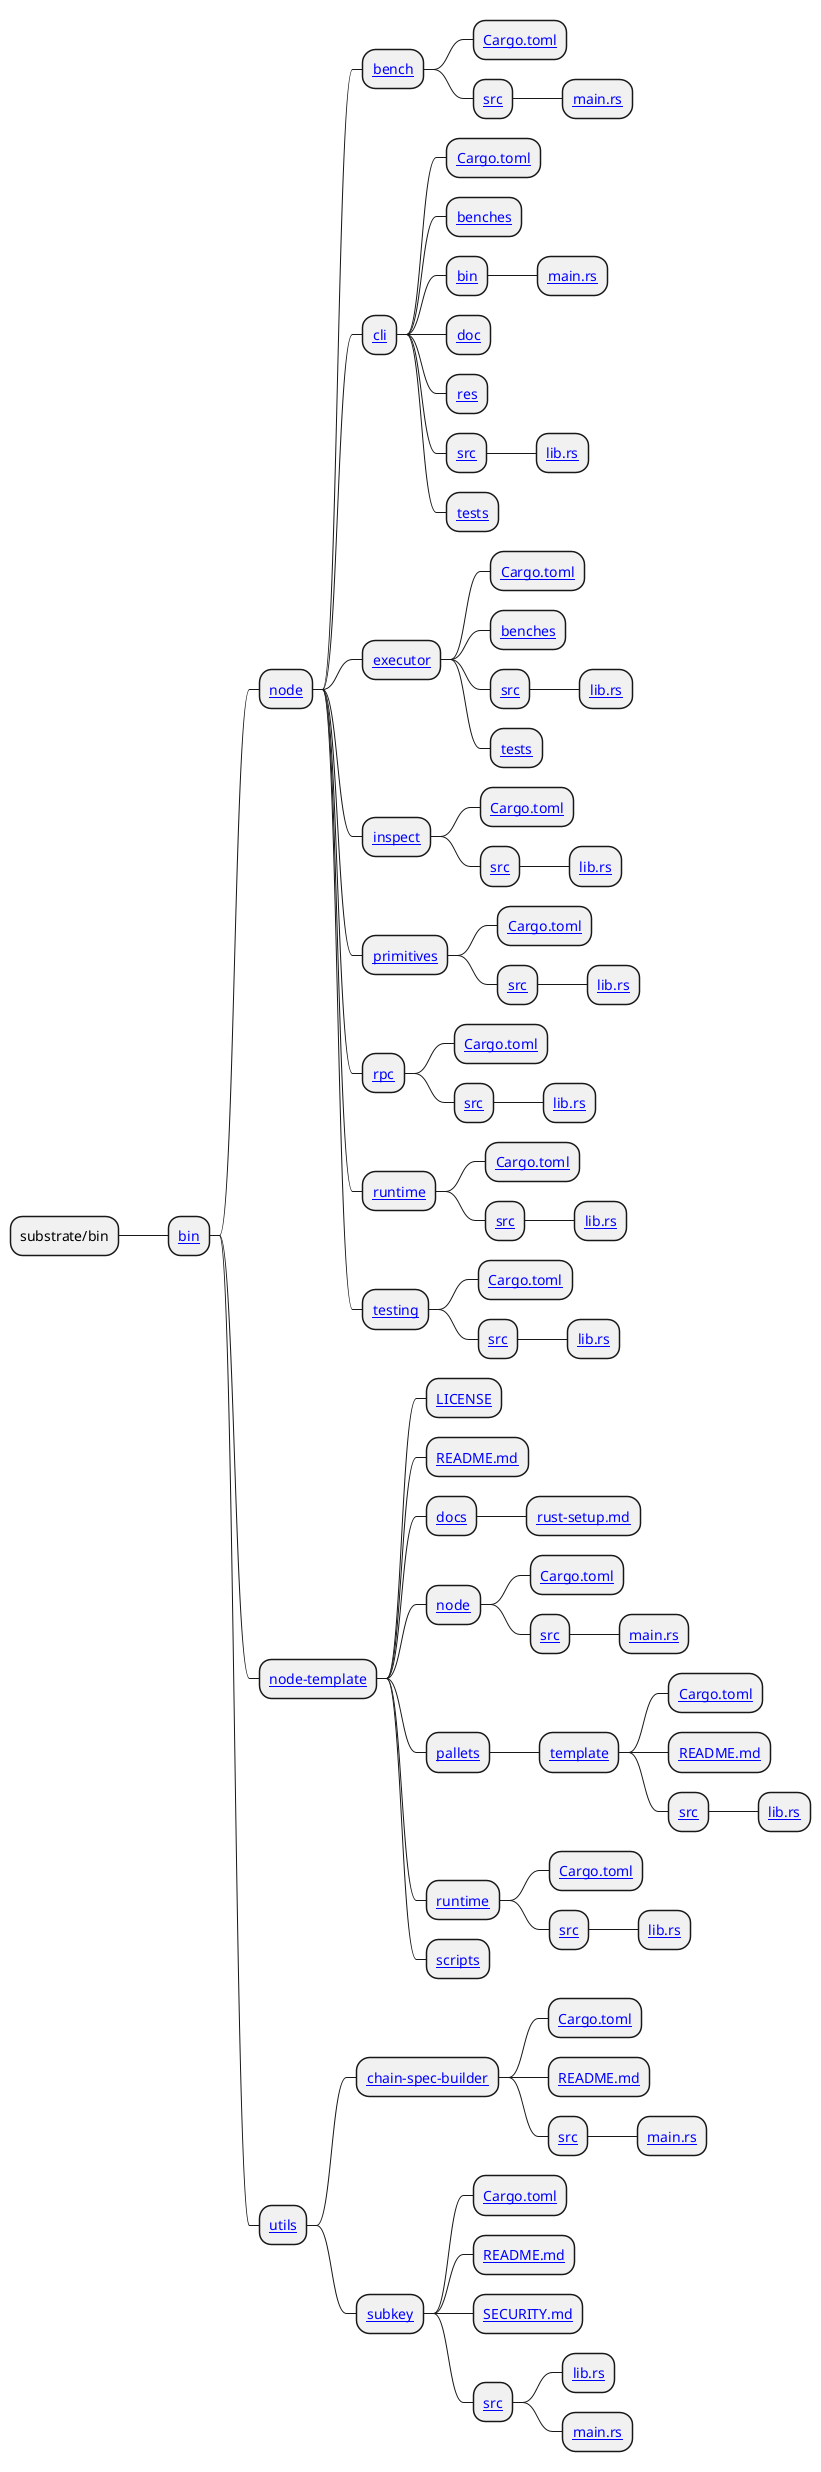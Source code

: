 @startmindmap
* substrate/bin
** [[https://github.com/paritytech/substrate/blob/master/bin bin]]
*** [[https://github.com/paritytech/substrate/blob/master/bin/node node]]
**** [[https://github.com/paritytech/substrate/blob/master/bin/node/bench bench]]
***** [[https://github.com/paritytech/substrate/blob/master/bin/node/bench/Cargo.toml Cargo.toml]]
***** [[https://github.com/paritytech/substrate/blob/master/bin/node/bench/src src]]
****** [[https://github.com/paritytech/substrate/blob/master/bin/node/bench/src/main.rs main.rs]]
**** [[https://github.com/paritytech/substrate/blob/master/bin/node/cli cli]]
***** [[https://github.com/paritytech/substrate/blob/master/bin/node/cli/Cargo.toml Cargo.toml]]
***** [[https://github.com/paritytech/substrate/blob/master/bin/node/cli/benches benches]]
***** [[https://github.com/paritytech/substrate/blob/master/bin/node/cli/bin bin]]
****** [[https://github.com/paritytech/substrate/blob/master/bin/node/cli/bin/main.rs main.rs]]
***** [[https://github.com/paritytech/substrate/blob/master/bin/node/cli/doc doc]]
***** [[https://github.com/paritytech/substrate/blob/master/bin/node/cli/res res]]
***** [[https://github.com/paritytech/substrate/blob/master/bin/node/cli/src src]]
****** [[https://github.com/paritytech/substrate/blob/master/bin/node/cli/src/lib.rs lib.rs]]
***** [[https://github.com/paritytech/substrate/blob/master/bin/node/cli/tests tests]]
**** [[https://github.com/paritytech/substrate/blob/master/bin/node/executor executor]]
***** [[https://github.com/paritytech/substrate/blob/master/bin/node/executor/Cargo.toml Cargo.toml]]
***** [[https://github.com/paritytech/substrate/blob/master/bin/node/executor/benches benches]]
***** [[https://github.com/paritytech/substrate/blob/master/bin/node/executor/src src]]
****** [[https://github.com/paritytech/substrate/blob/master/bin/node/executor/src/lib.rs lib.rs]]
***** [[https://github.com/paritytech/substrate/blob/master/bin/node/executor/tests tests]]
**** [[https://github.com/paritytech/substrate/blob/master/bin/node/inspect inspect]]
***** [[https://github.com/paritytech/substrate/blob/master/bin/node/inspect/Cargo.toml Cargo.toml]]
***** [[https://github.com/paritytech/substrate/blob/master/bin/node/inspect/src src]]
****** [[https://github.com/paritytech/substrate/blob/master/bin/node/inspect/src/lib.rs lib.rs]]
**** [[https://github.com/paritytech/substrate/blob/master/bin/node/primitives primitives]]
***** [[https://github.com/paritytech/substrate/blob/master/bin/node/primitives/Cargo.toml Cargo.toml]]
***** [[https://github.com/paritytech/substrate/blob/master/bin/node/primitives/src src]]
****** [[https://github.com/paritytech/substrate/blob/master/bin/node/primitives/src/lib.rs lib.rs]]
**** [[https://github.com/paritytech/substrate/blob/master/bin/node/rpc rpc]]
***** [[https://github.com/paritytech/substrate/blob/master/bin/node/rpc/Cargo.toml Cargo.toml]]
***** [[https://github.com/paritytech/substrate/blob/master/bin/node/rpc/src src]]
****** [[https://github.com/paritytech/substrate/blob/master/bin/node/rpc/src/lib.rs lib.rs]]
**** [[https://github.com/paritytech/substrate/blob/master/bin/node/runtime runtime]]
***** [[https://github.com/paritytech/substrate/blob/master/bin/node/runtime/Cargo.toml Cargo.toml]]
***** [[https://github.com/paritytech/substrate/blob/master/bin/node/runtime/src src]]
****** [[https://github.com/paritytech/substrate/blob/master/bin/node/runtime/src/lib.rs lib.rs]]
**** [[https://github.com/paritytech/substrate/blob/master/bin/node/testing testing]]
***** [[https://github.com/paritytech/substrate/blob/master/bin/node/testing/Cargo.toml Cargo.toml]]
***** [[https://github.com/paritytech/substrate/blob/master/bin/node/testing/src src]]
****** [[https://github.com/paritytech/substrate/blob/master/bin/node/testing/src/lib.rs lib.rs]]
*** [[https://github.com/paritytech/substrate/blob/master/bin/node-template node-template]]
**** [[https://github.com/paritytech/substrate/blob/master/bin/node-template/LICENSE LICENSE]]
**** [[https://github.com/paritytech/substrate/blob/master/bin/node-template/README.md README.md]]
**** [[https://github.com/paritytech/substrate/blob/master/bin/node-template/docs docs]]
***** [[https://github.com/paritytech/substrate/blob/master/bin/node-template/docs/rust-setup.md rust-setup.md]]
**** [[https://github.com/paritytech/substrate/blob/master/bin/node-template/node node]]
***** [[https://github.com/paritytech/substrate/blob/master/bin/node-template/node/Cargo.toml Cargo.toml]]
***** [[https://github.com/paritytech/substrate/blob/master/bin/node-template/node/src src]]
****** [[https://github.com/paritytech/substrate/blob/master/bin/node-template/node/src/main.rs main.rs]]
**** [[https://github.com/paritytech/substrate/blob/master/bin/node-template/pallets pallets]]
***** [[https://github.com/paritytech/substrate/blob/master/bin/node-template/pallets/template template]]
****** [[https://github.com/paritytech/substrate/blob/master/bin/node-template/pallets/template/Cargo.toml Cargo.toml]]
****** [[https://github.com/paritytech/substrate/blob/master/bin/node-template/pallets/template/README.md README.md]]
****** [[https://github.com/paritytech/substrate/blob/master/bin/node-template/pallets/template/src src]]
******* [[https://github.com/paritytech/substrate/blob/master/bin/node-template/pallets/template/src/lib.rs lib.rs]]
**** [[https://github.com/paritytech/substrate/blob/master/bin/node-template/runtime runtime]]
***** [[https://github.com/paritytech/substrate/blob/master/bin/node-template/runtime/Cargo.toml Cargo.toml]]
***** [[https://github.com/paritytech/substrate/blob/master/bin/node-template/runtime/src src]]
****** [[https://github.com/paritytech/substrate/blob/master/bin/node-template/runtime/src/lib.rs lib.rs]]
**** [[https://github.com/paritytech/substrate/blob/master/bin/node-template/scripts scripts]]
*** [[https://github.com/paritytech/substrate/blob/master/bin/utils utils]]
**** [[https://github.com/paritytech/substrate/blob/master/bin/utils/chain-spec-builder chain-spec-builder]]
***** [[https://github.com/paritytech/substrate/blob/master/bin/utils/chain-spec-builder/Cargo.toml Cargo.toml]]
***** [[https://github.com/paritytech/substrate/blob/master/bin/utils/chain-spec-builder/README.md README.md]]
***** [[https://github.com/paritytech/substrate/blob/master/bin/utils/chain-spec-builder/src src]]
****** [[https://github.com/paritytech/substrate/blob/master/bin/utils/chain-spec-builder/src/main.rs main.rs]]
**** [[https://github.com/paritytech/substrate/blob/master/bin/utils/subkey subkey]]
***** [[https://github.com/paritytech/substrate/blob/master/bin/utils/subkey/Cargo.toml Cargo.toml]]
***** [[https://github.com/paritytech/substrate/blob/master/bin/utils/subkey/README.md README.md]]
***** [[https://github.com/paritytech/substrate/blob/master/bin/utils/subkey/SECURITY.md SECURITY.md]]
***** [[https://github.com/paritytech/substrate/blob/master/bin/utils/subkey/src src]]
****** [[https://github.com/paritytech/substrate/blob/master/bin/utils/subkey/src/lib.rs lib.rs]]
****** [[https://github.com/paritytech/substrate/blob/master/bin/utils/subkey/src/main.rs main.rs]]
@endmindmap